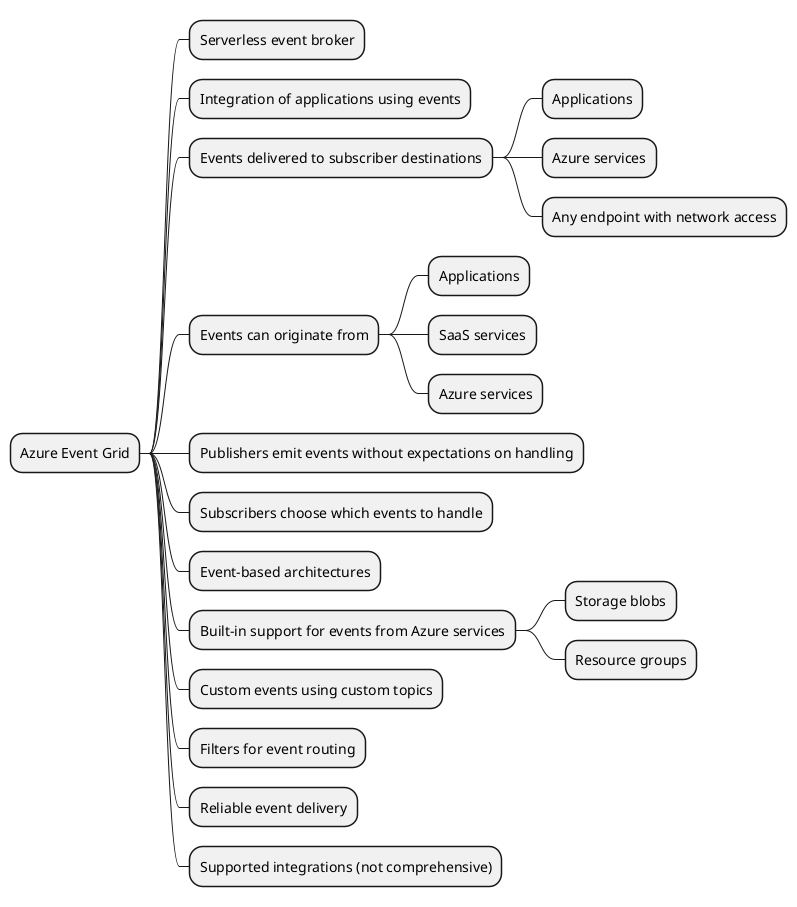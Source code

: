 @startmindmap
* Azure Event Grid
** Serverless event broker
** Integration of applications using events
** Events delivered to subscriber destinations
*** Applications
*** Azure services
*** Any endpoint with network access
** Events can originate from
*** Applications
*** SaaS services
*** Azure services
** Publishers emit events without expectations on handling
** Subscribers choose which events to handle
** Event-based architectures
** Built-in support for events from Azure services
*** Storage blobs
*** Resource groups
** Custom events using custom topics
** Filters for event routing
** Reliable event delivery
** Supported integrations (not comprehensive)
@endmindmap
